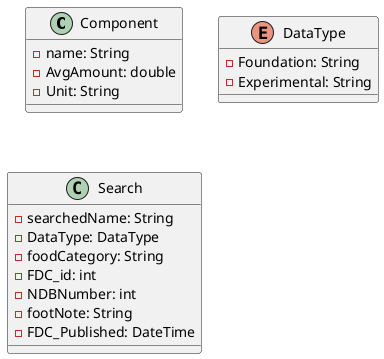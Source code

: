 @startuml

class Component {
- name: String
- AvgAmount: double
- Unit: String
}


enum DataType{
- Foundation: String
- Experimental: String
}

class Search{
- searchedName: String
- DataType: DataType
- foodCategory: String
- FDC_id: int
- NDBNumber: int
- footNote: String
- FDC_Published: DateTime
}




@enduml